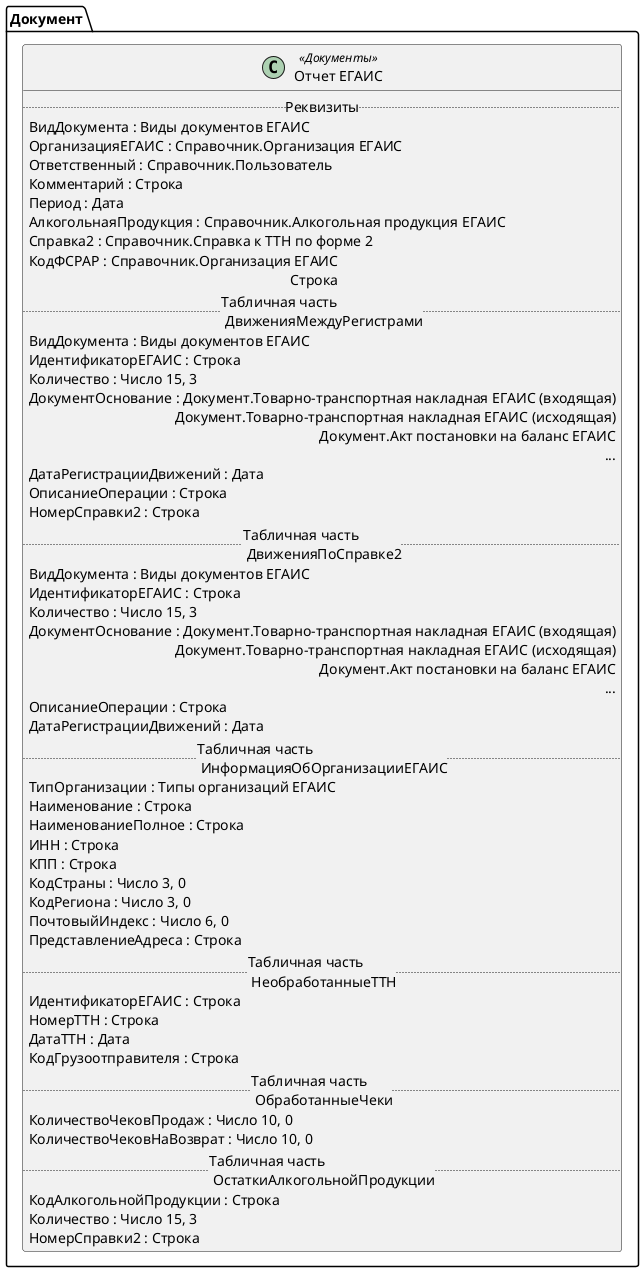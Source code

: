 ﻿@startuml ОтчетЕГАИС
'!include templates.wsd
'..\include templates.wsd
class Документ.ОтчетЕГАИС as "Отчет ЕГАИС" <<Документы>>
{
..Реквизиты..
ВидДокумента : Виды документов ЕГАИС
ОрганизацияЕГАИС : Справочник.Организация ЕГАИС
Ответственный : Справочник.Пользователь
Комментарий : Строка
Период : Дата
АлкогольнаяПродукция : Справочник.Алкогольная продукция ЕГАИС
Справка2 : Справочник.Справка к ТТН по форме 2
КодФСРАР : Справочник.Организация ЕГАИС\rСтрока
..Табличная часть \n ДвиженияМеждуРегистрами..
ВидДокумента : Виды документов ЕГАИС
ИдентификаторЕГАИС : Строка
Количество : Число 15, 3
ДокументОснование : Документ.Товарно-транспортная накладная ЕГАИС (входящая)\rДокумент.Товарно-транспортная накладная ЕГАИС (исходящая)\rДокумент.Акт постановки на баланс ЕГАИС\r...
ДатаРегистрацииДвижений : Дата
ОписаниеОперации : Строка
НомерСправки2 : Строка
..Табличная часть \n ДвиженияПоСправке2..
ВидДокумента : Виды документов ЕГАИС
ИдентификаторЕГАИС : Строка
Количество : Число 15, 3
ДокументОснование : Документ.Товарно-транспортная накладная ЕГАИС (входящая)\rДокумент.Товарно-транспортная накладная ЕГАИС (исходящая)\rДокумент.Акт постановки на баланс ЕГАИС\r...
ОписаниеОперации : Строка
ДатаРегистрацииДвижений : Дата
..Табличная часть \n ИнформацияОбОрганизацииЕГАИС..
ТипОрганизации : Типы организаций ЕГАИС
Наименование : Строка
НаименованиеПолное : Строка
ИНН : Строка
КПП : Строка
КодСтраны : Число 3, 0
КодРегиона : Число 3, 0
ПочтовыйИндекс : Число 6, 0
ПредставлениеАдреса : Строка
..Табличная часть \n НеобработанныеТТН..
ИдентификаторЕГАИС : Строка
НомерТТН : Строка
ДатаТТН : Дата
КодГрузоотправителя : Строка
..Табличная часть \n ОбработанныеЧеки..
КоличествоЧековПродаж : Число 10, 0
КоличествоЧековНаВозврат : Число 10, 0
..Табличная часть \n ОстаткиАлкогольнойПродукции..
КодАлкогольнойПродукции : Строка
Количество : Число 15, 3
НомерСправки2 : Строка
}
@enduml
